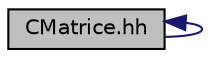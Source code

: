 digraph "CMatrice.hh"
{
  edge [fontname="Helvetica",fontsize="10",labelfontname="Helvetica",labelfontsize="10"];
  node [fontname="Helvetica",fontsize="10",shape=record];
  Node6 [label="CMatrice.hh",height=0.2,width=0.4,color="black", fillcolor="grey75", style="filled", fontcolor="black"];
  Node6 -> Node6 [dir="back",color="midnightblue",fontsize="10",style="solid",fontname="Helvetica"];
}
